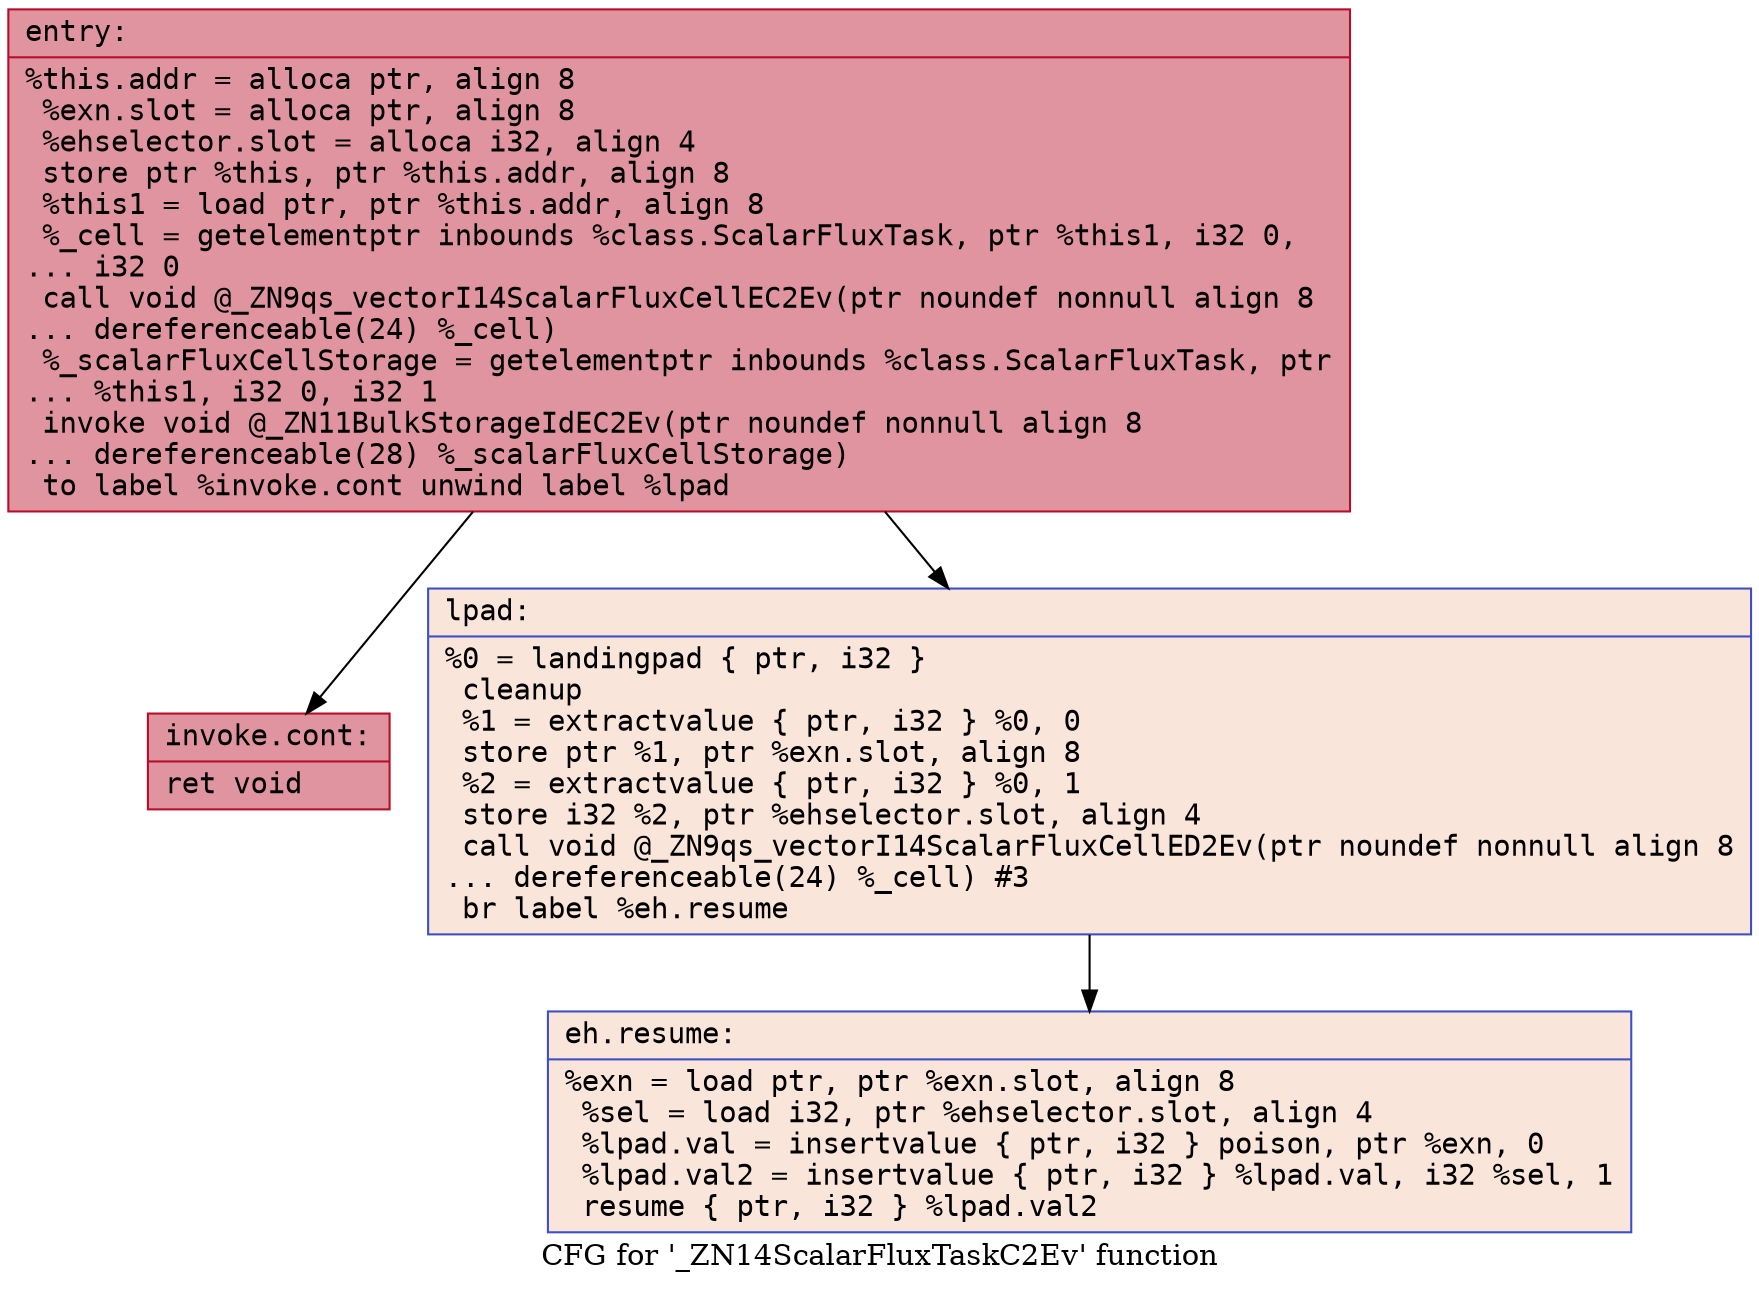 digraph "CFG for '_ZN14ScalarFluxTaskC2Ev' function" {
	label="CFG for '_ZN14ScalarFluxTaskC2Ev' function";

	Node0x556c3c80ce60 [shape=record,color="#b70d28ff", style=filled, fillcolor="#b70d2870" fontname="Courier",label="{entry:\l|  %this.addr = alloca ptr, align 8\l  %exn.slot = alloca ptr, align 8\l  %ehselector.slot = alloca i32, align 4\l  store ptr %this, ptr %this.addr, align 8\l  %this1 = load ptr, ptr %this.addr, align 8\l  %_cell = getelementptr inbounds %class.ScalarFluxTask, ptr %this1, i32 0,\l... i32 0\l  call void @_ZN9qs_vectorI14ScalarFluxCellEC2Ev(ptr noundef nonnull align 8\l... dereferenceable(24) %_cell)\l  %_scalarFluxCellStorage = getelementptr inbounds %class.ScalarFluxTask, ptr\l... %this1, i32 0, i32 1\l  invoke void @_ZN11BulkStorageIdEC2Ev(ptr noundef nonnull align 8\l... dereferenceable(28) %_scalarFluxCellStorage)\l          to label %invoke.cont unwind label %lpad\l}"];
	Node0x556c3c80ce60 -> Node0x556c3c80d4d0[tooltip="entry -> invoke.cont\nProbability 100.00%" ];
	Node0x556c3c80ce60 -> Node0x556c3c80d520[tooltip="entry -> lpad\nProbability 0.00%" ];
	Node0x556c3c80d4d0 [shape=record,color="#b70d28ff", style=filled, fillcolor="#b70d2870" fontname="Courier",label="{invoke.cont:\l|  ret void\l}"];
	Node0x556c3c80d520 [shape=record,color="#3d50c3ff", style=filled, fillcolor="#f4c5ad70" fontname="Courier",label="{lpad:\l|  %0 = landingpad \{ ptr, i32 \}\l          cleanup\l  %1 = extractvalue \{ ptr, i32 \} %0, 0\l  store ptr %1, ptr %exn.slot, align 8\l  %2 = extractvalue \{ ptr, i32 \} %0, 1\l  store i32 %2, ptr %ehselector.slot, align 4\l  call void @_ZN9qs_vectorI14ScalarFluxCellED2Ev(ptr noundef nonnull align 8\l... dereferenceable(24) %_cell) #3\l  br label %eh.resume\l}"];
	Node0x556c3c80d520 -> Node0x556c3c80daa0[tooltip="lpad -> eh.resume\nProbability 100.00%" ];
	Node0x556c3c80daa0 [shape=record,color="#3d50c3ff", style=filled, fillcolor="#f4c5ad70" fontname="Courier",label="{eh.resume:\l|  %exn = load ptr, ptr %exn.slot, align 8\l  %sel = load i32, ptr %ehselector.slot, align 4\l  %lpad.val = insertvalue \{ ptr, i32 \} poison, ptr %exn, 0\l  %lpad.val2 = insertvalue \{ ptr, i32 \} %lpad.val, i32 %sel, 1\l  resume \{ ptr, i32 \} %lpad.val2\l}"];
}
